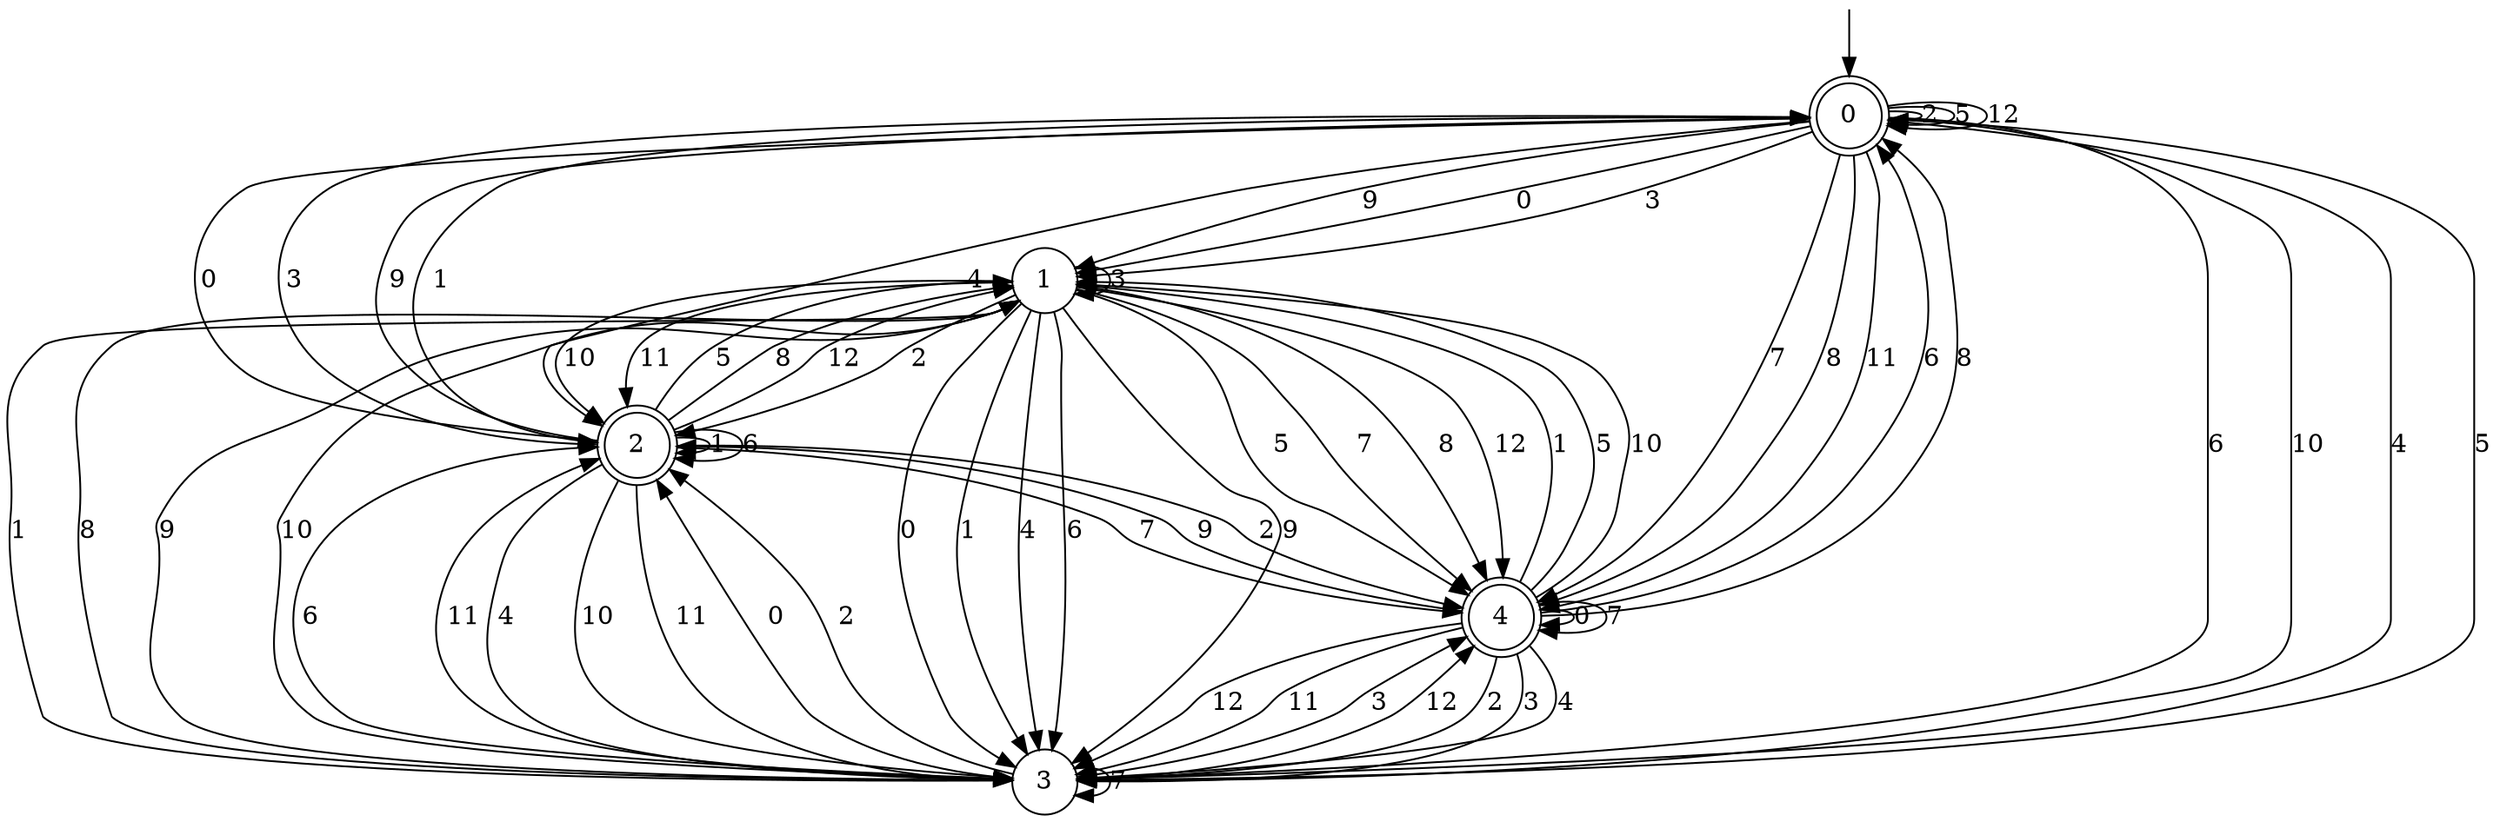 digraph g {

	s0 [shape="doublecircle" label="0"];
	s1 [shape="circle" label="1"];
	s2 [shape="doublecircle" label="2"];
	s3 [shape="circle" label="3"];
	s4 [shape="doublecircle" label="4"];
	s0 -> s1 [label="0"];
	s0 -> s2 [label="1"];
	s0 -> s0 [label="2"];
	s0 -> s1 [label="3"];
	s0 -> s2 [label="4"];
	s0 -> s0 [label="5"];
	s0 -> s3 [label="6"];
	s0 -> s4 [label="7"];
	s0 -> s4 [label="8"];
	s0 -> s1 [label="9"];
	s0 -> s3 [label="10"];
	s0 -> s4 [label="11"];
	s0 -> s0 [label="12"];
	s1 -> s3 [label="0"];
	s1 -> s3 [label="1"];
	s1 -> s2 [label="2"];
	s1 -> s1 [label="3"];
	s1 -> s3 [label="4"];
	s1 -> s4 [label="5"];
	s1 -> s3 [label="6"];
	s1 -> s4 [label="7"];
	s1 -> s4 [label="8"];
	s1 -> s3 [label="9"];
	s1 -> s2 [label="10"];
	s1 -> s2 [label="11"];
	s1 -> s4 [label="12"];
	s2 -> s0 [label="0"];
	s2 -> s2 [label="1"];
	s2 -> s4 [label="2"];
	s2 -> s0 [label="3"];
	s2 -> s3 [label="4"];
	s2 -> s1 [label="5"];
	s2 -> s2 [label="6"];
	s2 -> s4 [label="7"];
	s2 -> s1 [label="8"];
	s2 -> s0 [label="9"];
	s2 -> s3 [label="10"];
	s2 -> s3 [label="11"];
	s2 -> s1 [label="12"];
	s3 -> s2 [label="0"];
	s3 -> s1 [label="1"];
	s3 -> s2 [label="2"];
	s3 -> s4 [label="3"];
	s3 -> s0 [label="4"];
	s3 -> s0 [label="5"];
	s3 -> s2 [label="6"];
	s3 -> s3 [label="7"];
	s3 -> s1 [label="8"];
	s3 -> s1 [label="9"];
	s3 -> s1 [label="10"];
	s3 -> s2 [label="11"];
	s3 -> s4 [label="12"];
	s4 -> s4 [label="0"];
	s4 -> s1 [label="1"];
	s4 -> s3 [label="2"];
	s4 -> s3 [label="3"];
	s4 -> s3 [label="4"];
	s4 -> s1 [label="5"];
	s4 -> s0 [label="6"];
	s4 -> s4 [label="7"];
	s4 -> s0 [label="8"];
	s4 -> s2 [label="9"];
	s4 -> s1 [label="10"];
	s4 -> s3 [label="11"];
	s4 -> s3 [label="12"];

__start0 [label="" shape="none" width="0" height="0"];
__start0 -> s0;

}
